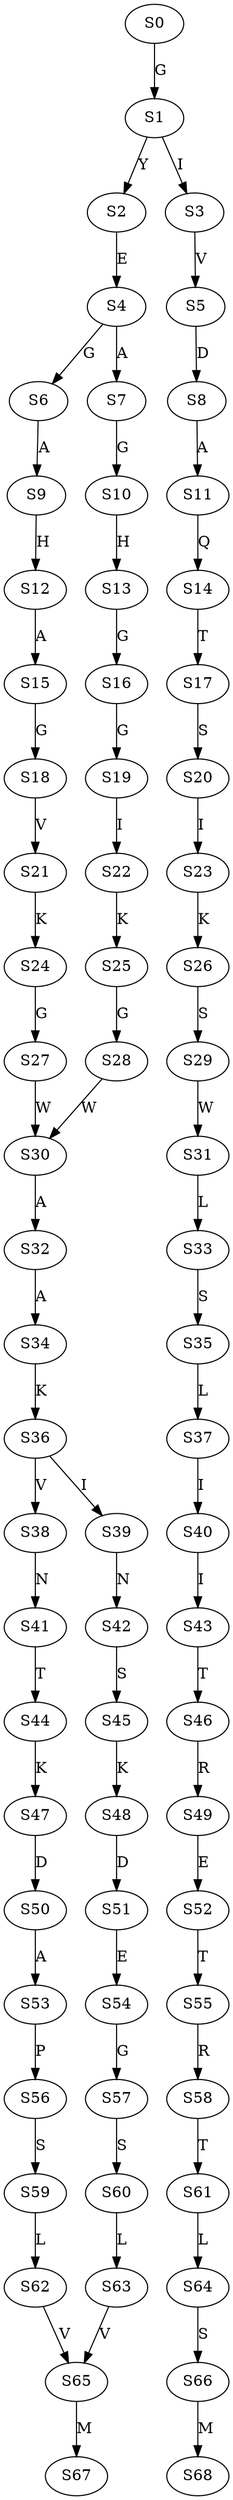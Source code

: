 strict digraph  {
	S0 -> S1 [ label = G ];
	S1 -> S2 [ label = Y ];
	S1 -> S3 [ label = I ];
	S2 -> S4 [ label = E ];
	S3 -> S5 [ label = V ];
	S4 -> S6 [ label = G ];
	S4 -> S7 [ label = A ];
	S5 -> S8 [ label = D ];
	S6 -> S9 [ label = A ];
	S7 -> S10 [ label = G ];
	S8 -> S11 [ label = A ];
	S9 -> S12 [ label = H ];
	S10 -> S13 [ label = H ];
	S11 -> S14 [ label = Q ];
	S12 -> S15 [ label = A ];
	S13 -> S16 [ label = G ];
	S14 -> S17 [ label = T ];
	S15 -> S18 [ label = G ];
	S16 -> S19 [ label = G ];
	S17 -> S20 [ label = S ];
	S18 -> S21 [ label = V ];
	S19 -> S22 [ label = I ];
	S20 -> S23 [ label = I ];
	S21 -> S24 [ label = K ];
	S22 -> S25 [ label = K ];
	S23 -> S26 [ label = K ];
	S24 -> S27 [ label = G ];
	S25 -> S28 [ label = G ];
	S26 -> S29 [ label = S ];
	S27 -> S30 [ label = W ];
	S28 -> S30 [ label = W ];
	S29 -> S31 [ label = W ];
	S30 -> S32 [ label = A ];
	S31 -> S33 [ label = L ];
	S32 -> S34 [ label = A ];
	S33 -> S35 [ label = S ];
	S34 -> S36 [ label = K ];
	S35 -> S37 [ label = L ];
	S36 -> S38 [ label = V ];
	S36 -> S39 [ label = I ];
	S37 -> S40 [ label = I ];
	S38 -> S41 [ label = N ];
	S39 -> S42 [ label = N ];
	S40 -> S43 [ label = I ];
	S41 -> S44 [ label = T ];
	S42 -> S45 [ label = S ];
	S43 -> S46 [ label = T ];
	S44 -> S47 [ label = K ];
	S45 -> S48 [ label = K ];
	S46 -> S49 [ label = R ];
	S47 -> S50 [ label = D ];
	S48 -> S51 [ label = D ];
	S49 -> S52 [ label = E ];
	S50 -> S53 [ label = A ];
	S51 -> S54 [ label = E ];
	S52 -> S55 [ label = T ];
	S53 -> S56 [ label = P ];
	S54 -> S57 [ label = G ];
	S55 -> S58 [ label = R ];
	S56 -> S59 [ label = S ];
	S57 -> S60 [ label = S ];
	S58 -> S61 [ label = T ];
	S59 -> S62 [ label = L ];
	S60 -> S63 [ label = L ];
	S61 -> S64 [ label = L ];
	S62 -> S65 [ label = V ];
	S63 -> S65 [ label = V ];
	S64 -> S66 [ label = S ];
	S65 -> S67 [ label = M ];
	S66 -> S68 [ label = M ];
}
